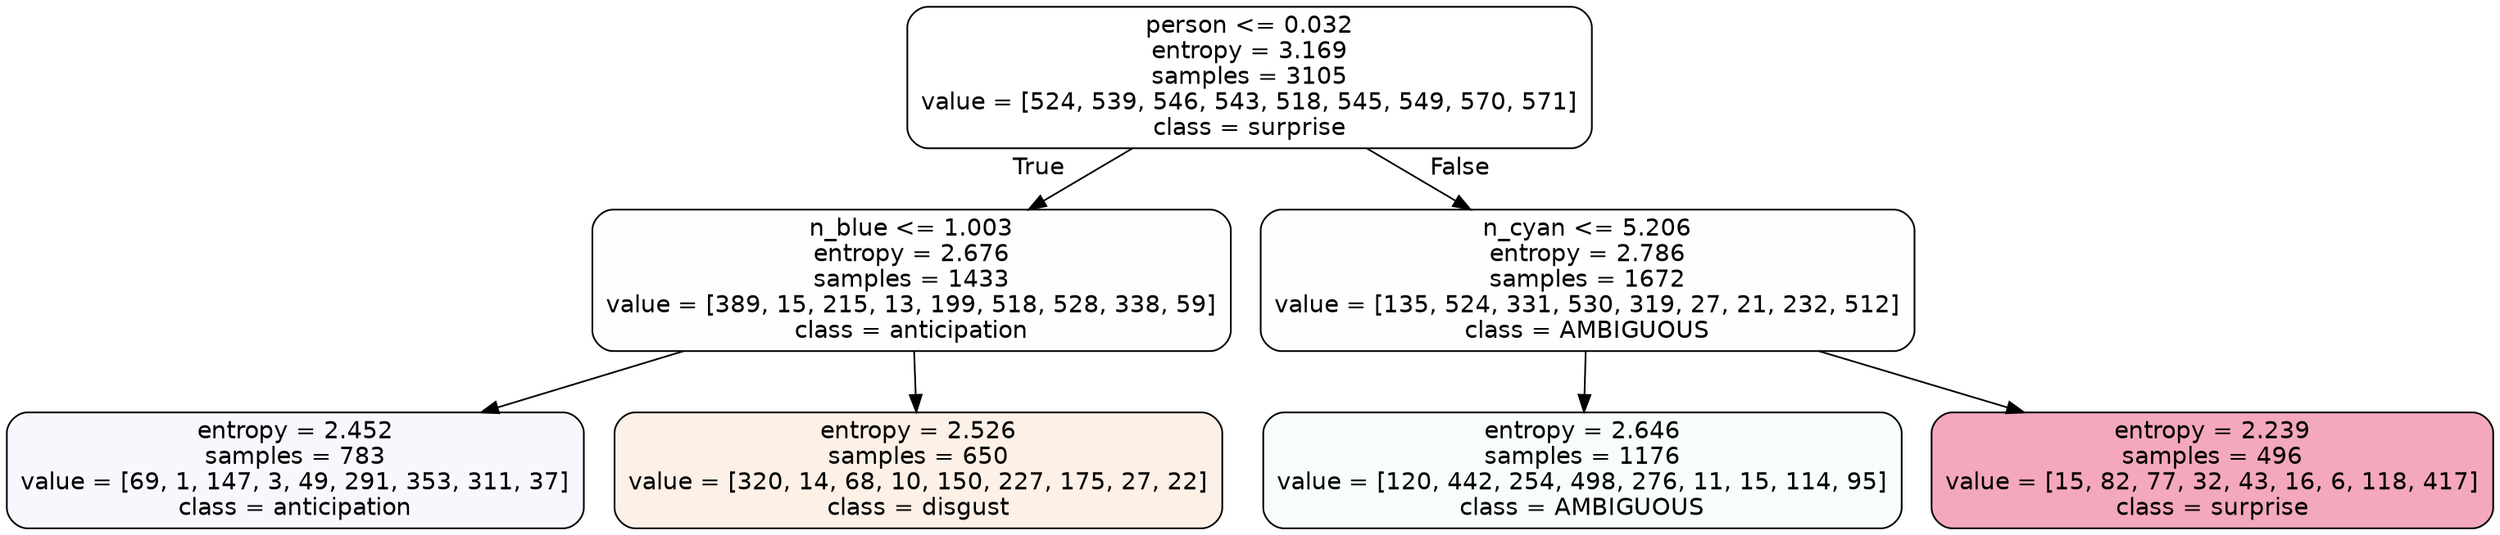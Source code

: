 digraph Tree {
node [shape=box, style="filled, rounded", color="black", fontname=helvetica] ;
edge [fontname=helvetica] ;
0 [label="person <= 0.032\nentropy = 3.169\nsamples = 3105\nvalue = [524, 539, 546, 543, 518, 545, 549, 570, 571]\nclass = surprise", fillcolor="#e5396400"] ;
1 [label="n_blue <= 1.003\nentropy = 2.676\nsamples = 1433\nvalue = [389, 15, 215, 13, 199, 518, 528, 338, 59]\nclass = anticipation", fillcolor="#8139e501"] ;
0 -> 1 [labeldistance=2.5, labelangle=45, headlabel="True"] ;
2 [label="entropy = 2.452\nsamples = 783\nvalue = [69, 1, 147, 3, 49, 291, 353, 311, 37]\nclass = anticipation", fillcolor="#8139e50b"] ;
1 -> 2 ;
3 [label="entropy = 2.526\nsamples = 650\nvalue = [320, 14, 68, 10, 150, 227, 175, 27, 22]\nclass = disgust", fillcolor="#e581391e"] ;
1 -> 3 ;
4 [label="n_cyan <= 5.206\nentropy = 2.786\nsamples = 1672\nvalue = [135, 524, 331, 530, 319, 27, 21, 232, 512]\nclass = AMBIGUOUS", fillcolor="#39e58101"] ;
0 -> 4 [labeldistance=2.5, labelangle=-45, headlabel="False"] ;
5 [label="entropy = 2.646\nsamples = 1176\nvalue = [120, 442, 254, 498, 276, 11, 15, 114, 95]\nclass = AMBIGUOUS", fillcolor="#39e5810a"] ;
4 -> 5 ;
6 [label="entropy = 2.239\nsamples = 496\nvalue = [15, 82, 77, 32, 43, 16, 6, 118, 417]\nclass = surprise", fillcolor="#e539646f"] ;
4 -> 6 ;
}